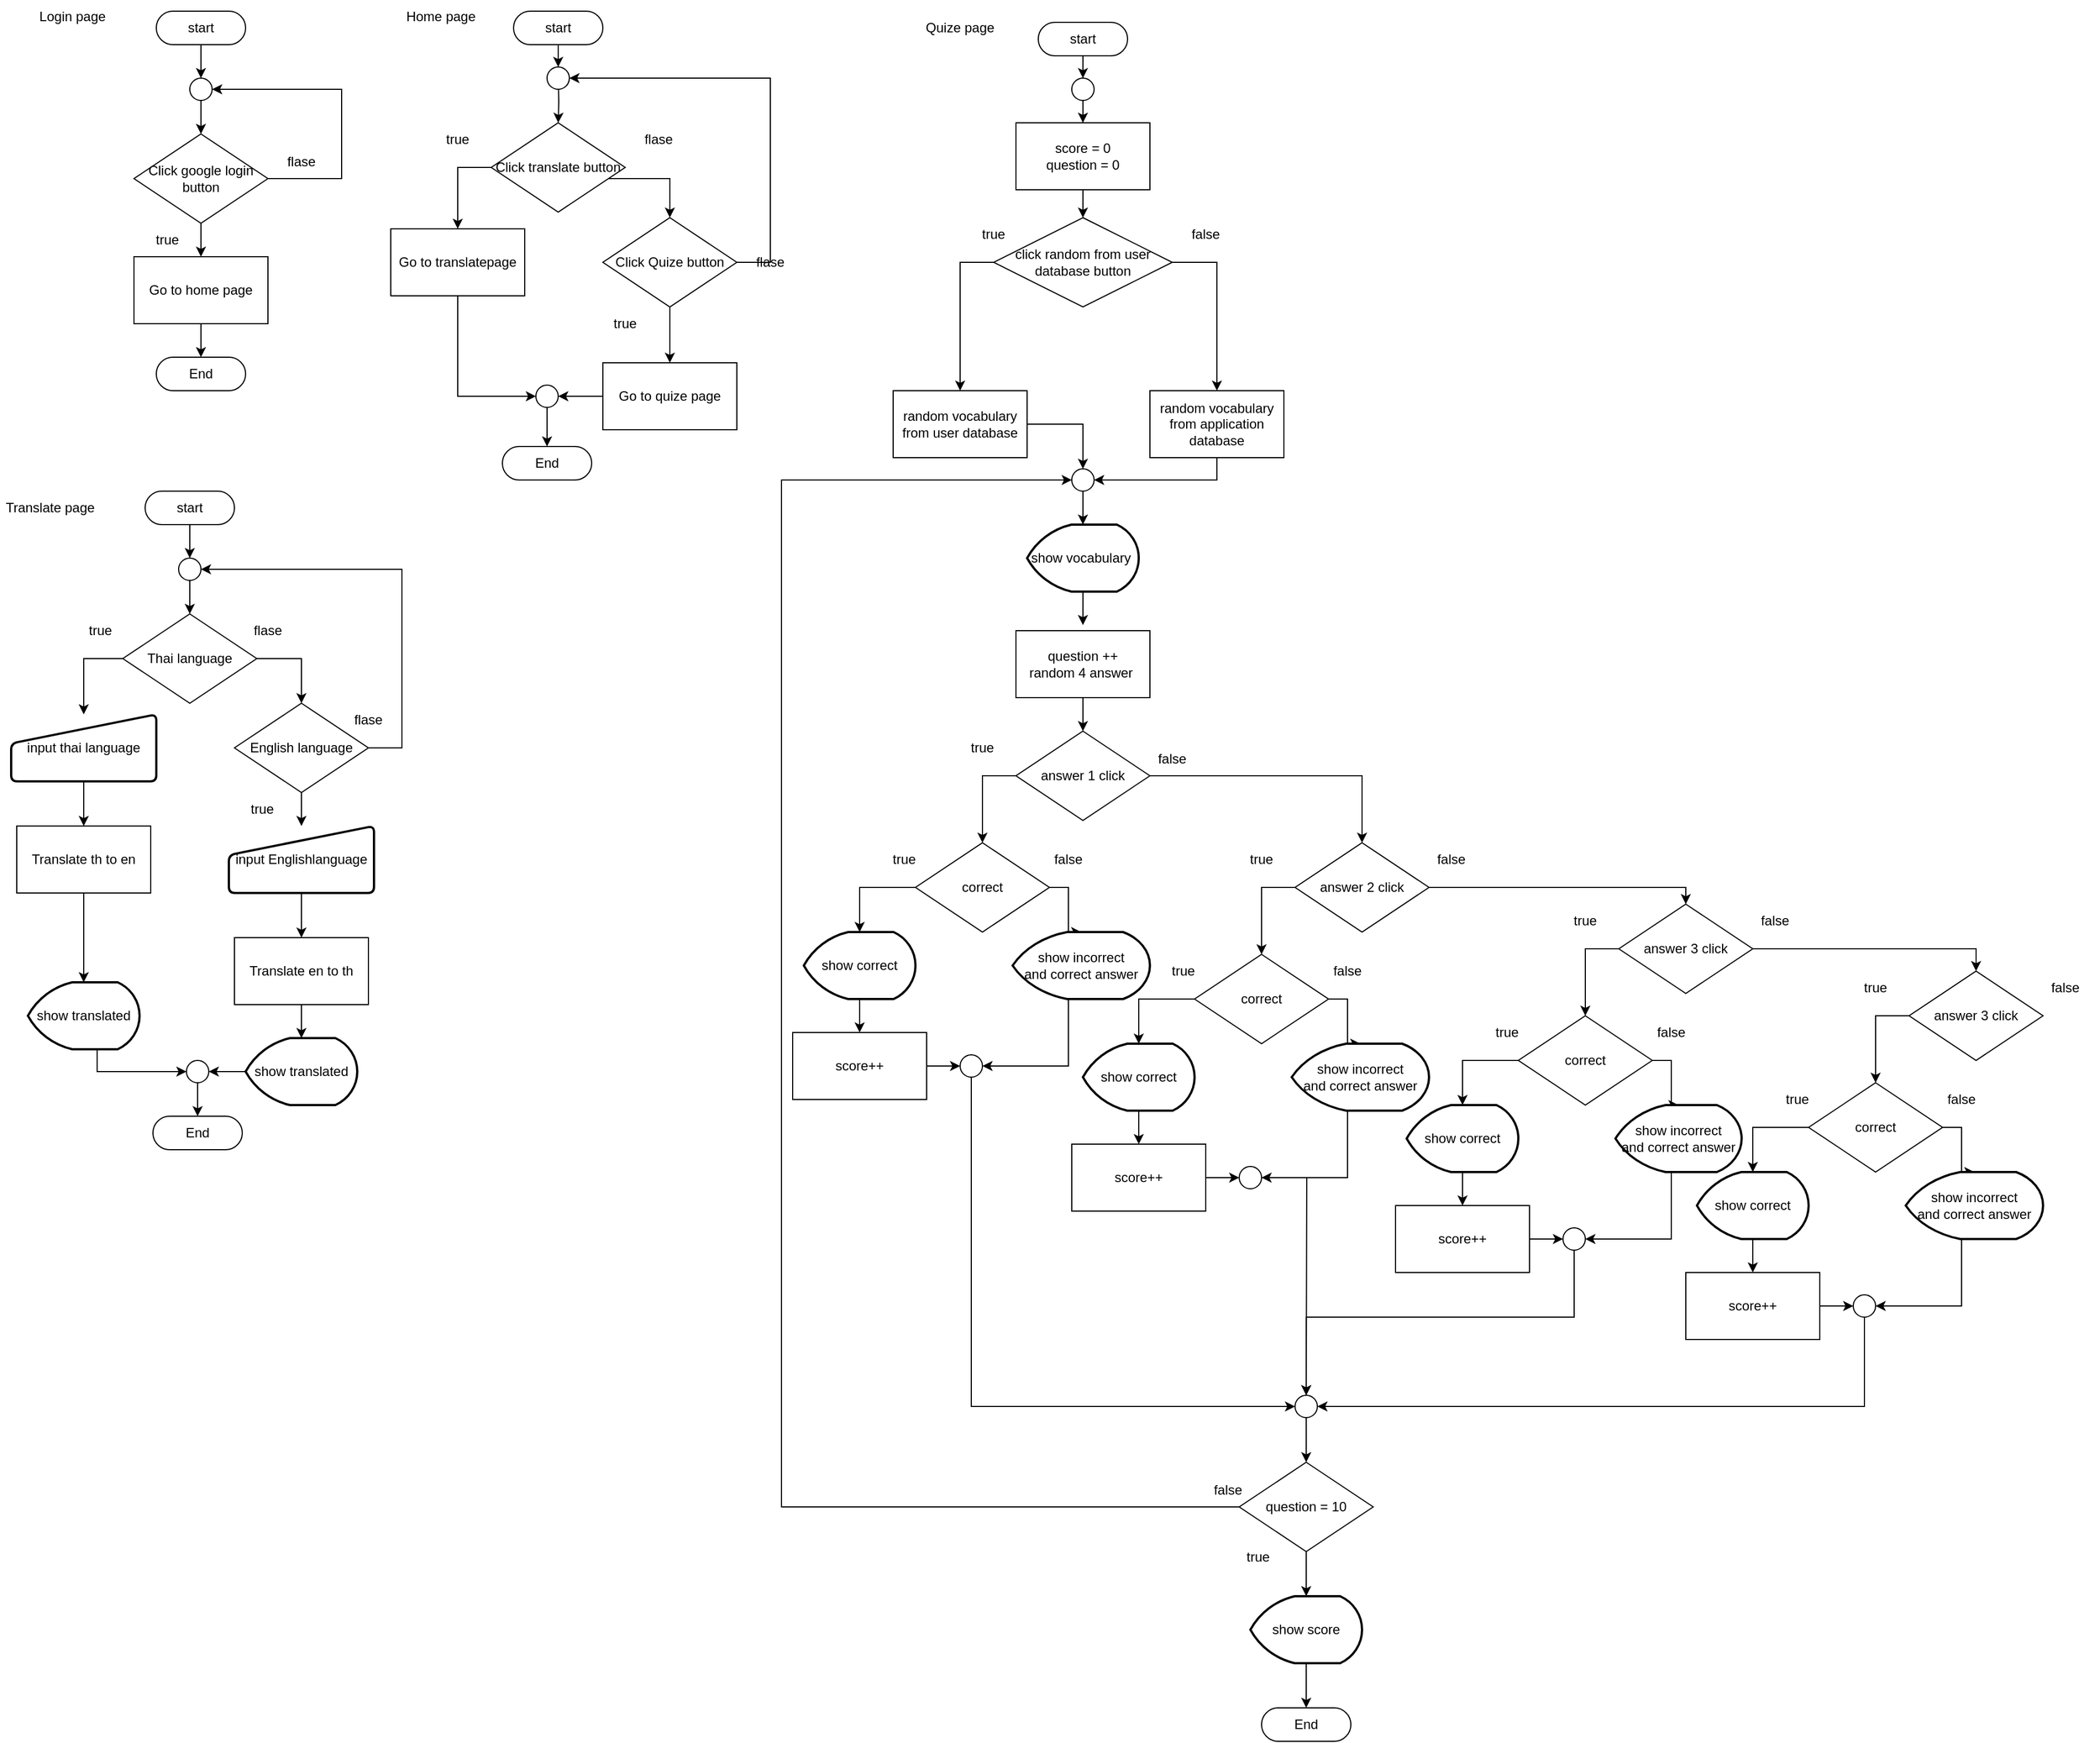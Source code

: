 <mxfile version="21.3.2" type="device">
  <diagram name="หน้า-1" id="Zn7GVR9M74QO84CQurHN">
    <mxGraphModel dx="4097" dy="2020" grid="1" gridSize="10" guides="1" tooltips="1" connect="1" arrows="1" fold="1" page="1" pageScale="1" pageWidth="827" pageHeight="1169" math="0" shadow="0">
      <root>
        <mxCell id="0" />
        <mxCell id="1" parent="0" />
        <mxCell id="eF9KntkKIndTlroD16q5-2" value="" style="edgeStyle=orthogonalEdgeStyle;rounded=0;orthogonalLoop=1;jettySize=auto;html=1;" parent="1" source="eQNiO7HrvjZBHP6kA0-c-1" target="eF9KntkKIndTlroD16q5-1" edge="1">
          <mxGeometry relative="1" as="geometry" />
        </mxCell>
        <mxCell id="eQNiO7HrvjZBHP6kA0-c-1" value="start" style="html=1;dashed=0;whiteSpace=wrap;shape=mxgraph.dfd.start" parent="1" vertex="1">
          <mxGeometry x="150" y="20" width="80" height="30" as="geometry" />
        </mxCell>
        <mxCell id="eQNiO7HrvjZBHP6kA0-c-2" value="Login page" style="text;html=1;strokeColor=none;fillColor=none;align=center;verticalAlign=middle;whiteSpace=wrap;rounded=0;" parent="1" vertex="1">
          <mxGeometry x="30" y="10" width="90" height="30" as="geometry" />
        </mxCell>
        <mxCell id="eF9KntkKIndTlroD16q5-5" value="" style="edgeStyle=orthogonalEdgeStyle;rounded=0;orthogonalLoop=1;jettySize=auto;html=1;" parent="1" source="eF9KntkKIndTlroD16q5-1" target="eF9KntkKIndTlroD16q5-4" edge="1">
          <mxGeometry relative="1" as="geometry" />
        </mxCell>
        <mxCell id="eF9KntkKIndTlroD16q5-1" value="" style="ellipse;whiteSpace=wrap;html=1;aspect=fixed;" parent="1" vertex="1">
          <mxGeometry x="180" y="80" width="20" height="20" as="geometry" />
        </mxCell>
        <mxCell id="eF9KntkKIndTlroD16q5-11" style="edgeStyle=orthogonalEdgeStyle;rounded=0;orthogonalLoop=1;jettySize=auto;html=1;entryX=1;entryY=0.5;entryDx=0;entryDy=0;" parent="1" source="eF9KntkKIndTlroD16q5-4" target="eF9KntkKIndTlroD16q5-1" edge="1">
          <mxGeometry relative="1" as="geometry">
            <Array as="points">
              <mxPoint x="316" y="170" />
              <mxPoint x="316" y="90" />
            </Array>
          </mxGeometry>
        </mxCell>
        <mxCell id="eF9KntkKIndTlroD16q5-13" value="" style="edgeStyle=orthogonalEdgeStyle;rounded=0;orthogonalLoop=1;jettySize=auto;html=1;" parent="1" source="eF9KntkKIndTlroD16q5-4" target="eF9KntkKIndTlroD16q5-12" edge="1">
          <mxGeometry relative="1" as="geometry" />
        </mxCell>
        <mxCell id="eF9KntkKIndTlroD16q5-4" value="Click google login button" style="rhombus;whiteSpace=wrap;html=1;" parent="1" vertex="1">
          <mxGeometry x="130" y="130" width="120" height="80" as="geometry" />
        </mxCell>
        <mxCell id="eF9KntkKIndTlroD16q5-9" value="true" style="text;html=1;strokeColor=none;fillColor=none;align=center;verticalAlign=middle;whiteSpace=wrap;rounded=0;" parent="1" vertex="1">
          <mxGeometry x="130" y="210" width="60" height="30" as="geometry" />
        </mxCell>
        <mxCell id="eF9KntkKIndTlroD16q5-10" value="flase" style="text;html=1;strokeColor=none;fillColor=none;align=center;verticalAlign=middle;whiteSpace=wrap;rounded=0;" parent="1" vertex="1">
          <mxGeometry x="250" y="140" width="60" height="30" as="geometry" />
        </mxCell>
        <mxCell id="eF9KntkKIndTlroD16q5-15" value="" style="edgeStyle=orthogonalEdgeStyle;rounded=0;orthogonalLoop=1;jettySize=auto;html=1;" parent="1" source="eF9KntkKIndTlroD16q5-12" target="eF9KntkKIndTlroD16q5-14" edge="1">
          <mxGeometry relative="1" as="geometry" />
        </mxCell>
        <mxCell id="eF9KntkKIndTlroD16q5-12" value="Go to home page" style="rounded=0;whiteSpace=wrap;html=1;" parent="1" vertex="1">
          <mxGeometry x="130" y="240" width="120" height="60" as="geometry" />
        </mxCell>
        <mxCell id="eF9KntkKIndTlroD16q5-14" value="End" style="html=1;dashed=0;whiteSpace=wrap;shape=mxgraph.dfd.start" parent="1" vertex="1">
          <mxGeometry x="150" y="330" width="80" height="30" as="geometry" />
        </mxCell>
        <mxCell id="eF9KntkKIndTlroD16q5-16" value="Home page" style="text;html=1;strokeColor=none;fillColor=none;align=center;verticalAlign=middle;whiteSpace=wrap;rounded=0;" parent="1" vertex="1">
          <mxGeometry x="360" y="10" width="90" height="30" as="geometry" />
        </mxCell>
        <mxCell id="3VS8iggHQzsYhF_Mb6U9-29" value="" style="edgeStyle=orthogonalEdgeStyle;rounded=0;orthogonalLoop=1;jettySize=auto;html=1;" edge="1" parent="1" source="3VS8iggHQzsYhF_Mb6U9-2" target="3VS8iggHQzsYhF_Mb6U9-24">
          <mxGeometry relative="1" as="geometry" />
        </mxCell>
        <mxCell id="3VS8iggHQzsYhF_Mb6U9-2" value="start" style="html=1;dashed=0;whiteSpace=wrap;shape=mxgraph.dfd.start" vertex="1" parent="1">
          <mxGeometry x="470" y="20" width="80" height="30" as="geometry" />
        </mxCell>
        <mxCell id="3VS8iggHQzsYhF_Mb6U9-17" style="edgeStyle=orthogonalEdgeStyle;rounded=0;orthogonalLoop=1;jettySize=auto;html=1;entryX=0.5;entryY=0;entryDx=0;entryDy=0;" edge="1" parent="1" source="3VS8iggHQzsYhF_Mb6U9-13" target="3VS8iggHQzsYhF_Mb6U9-16">
          <mxGeometry relative="1" as="geometry">
            <Array as="points">
              <mxPoint x="420" y="160" />
            </Array>
          </mxGeometry>
        </mxCell>
        <mxCell id="3VS8iggHQzsYhF_Mb6U9-22" style="edgeStyle=orthogonalEdgeStyle;rounded=0;orthogonalLoop=1;jettySize=auto;html=1;entryX=0.5;entryY=0;entryDx=0;entryDy=0;" edge="1" parent="1" source="3VS8iggHQzsYhF_Mb6U9-13" target="3VS8iggHQzsYhF_Mb6U9-21">
          <mxGeometry relative="1" as="geometry">
            <Array as="points">
              <mxPoint x="610" y="170" />
            </Array>
          </mxGeometry>
        </mxCell>
        <mxCell id="3VS8iggHQzsYhF_Mb6U9-13" value="Click translate button" style="rhombus;whiteSpace=wrap;html=1;" vertex="1" parent="1">
          <mxGeometry x="450" y="120" width="120" height="80" as="geometry" />
        </mxCell>
        <mxCell id="3VS8iggHQzsYhF_Mb6U9-15" value="true" style="text;html=1;strokeColor=none;fillColor=none;align=center;verticalAlign=middle;whiteSpace=wrap;rounded=0;" vertex="1" parent="1">
          <mxGeometry x="390" y="120" width="60" height="30" as="geometry" />
        </mxCell>
        <mxCell id="3VS8iggHQzsYhF_Mb6U9-35" style="edgeStyle=orthogonalEdgeStyle;rounded=0;orthogonalLoop=1;jettySize=auto;html=1;entryX=0;entryY=0.5;entryDx=0;entryDy=0;" edge="1" parent="1" source="3VS8iggHQzsYhF_Mb6U9-16" target="3VS8iggHQzsYhF_Mb6U9-32">
          <mxGeometry relative="1" as="geometry">
            <Array as="points">
              <mxPoint x="420" y="365" />
            </Array>
          </mxGeometry>
        </mxCell>
        <mxCell id="3VS8iggHQzsYhF_Mb6U9-16" value="Go to translatepage" style="rounded=0;whiteSpace=wrap;html=1;" vertex="1" parent="1">
          <mxGeometry x="360" y="215" width="120" height="60" as="geometry" />
        </mxCell>
        <mxCell id="3VS8iggHQzsYhF_Mb6U9-18" value="flase" style="text;html=1;strokeColor=none;fillColor=none;align=center;verticalAlign=middle;whiteSpace=wrap;rounded=0;" vertex="1" parent="1">
          <mxGeometry x="570" y="120" width="60" height="30" as="geometry" />
        </mxCell>
        <mxCell id="3VS8iggHQzsYhF_Mb6U9-34" value="" style="edgeStyle=orthogonalEdgeStyle;rounded=0;orthogonalLoop=1;jettySize=auto;html=1;" edge="1" parent="1" source="3VS8iggHQzsYhF_Mb6U9-19" target="3VS8iggHQzsYhF_Mb6U9-32">
          <mxGeometry relative="1" as="geometry" />
        </mxCell>
        <mxCell id="3VS8iggHQzsYhF_Mb6U9-19" value="Go to quize page" style="rounded=0;whiteSpace=wrap;html=1;" vertex="1" parent="1">
          <mxGeometry x="550" y="335" width="120" height="60" as="geometry" />
        </mxCell>
        <mxCell id="3VS8iggHQzsYhF_Mb6U9-30" value="" style="edgeStyle=orthogonalEdgeStyle;rounded=0;orthogonalLoop=1;jettySize=auto;html=1;" edge="1" parent="1" source="3VS8iggHQzsYhF_Mb6U9-21" target="3VS8iggHQzsYhF_Mb6U9-19">
          <mxGeometry relative="1" as="geometry" />
        </mxCell>
        <mxCell id="3VS8iggHQzsYhF_Mb6U9-31" style="edgeStyle=orthogonalEdgeStyle;rounded=0;orthogonalLoop=1;jettySize=auto;html=1;entryX=1;entryY=0.5;entryDx=0;entryDy=0;" edge="1" parent="1" source="3VS8iggHQzsYhF_Mb6U9-21" target="3VS8iggHQzsYhF_Mb6U9-24">
          <mxGeometry relative="1" as="geometry">
            <Array as="points">
              <mxPoint x="700" y="245" />
              <mxPoint x="700" y="80" />
            </Array>
          </mxGeometry>
        </mxCell>
        <mxCell id="3VS8iggHQzsYhF_Mb6U9-21" value="Click Quize button" style="rhombus;whiteSpace=wrap;html=1;" vertex="1" parent="1">
          <mxGeometry x="550" y="205" width="120" height="80" as="geometry" />
        </mxCell>
        <mxCell id="3VS8iggHQzsYhF_Mb6U9-23" value="true" style="text;html=1;strokeColor=none;fillColor=none;align=center;verticalAlign=middle;whiteSpace=wrap;rounded=0;" vertex="1" parent="1">
          <mxGeometry x="540" y="285" width="60" height="30" as="geometry" />
        </mxCell>
        <mxCell id="3VS8iggHQzsYhF_Mb6U9-27" style="edgeStyle=orthogonalEdgeStyle;rounded=0;orthogonalLoop=1;jettySize=auto;html=1;exitX=0.5;exitY=1;exitDx=0;exitDy=0;entryX=0.5;entryY=0;entryDx=0;entryDy=0;" edge="1" parent="1" target="3VS8iggHQzsYhF_Mb6U9-13">
          <mxGeometry relative="1" as="geometry">
            <mxPoint x="510" y="80" as="sourcePoint" />
          </mxGeometry>
        </mxCell>
        <mxCell id="3VS8iggHQzsYhF_Mb6U9-24" value="" style="ellipse;whiteSpace=wrap;html=1;aspect=fixed;" vertex="1" parent="1">
          <mxGeometry x="500" y="70" width="20" height="20" as="geometry" />
        </mxCell>
        <mxCell id="3VS8iggHQzsYhF_Mb6U9-38" value="" style="edgeStyle=orthogonalEdgeStyle;rounded=0;orthogonalLoop=1;jettySize=auto;html=1;" edge="1" parent="1" source="3VS8iggHQzsYhF_Mb6U9-32" target="3VS8iggHQzsYhF_Mb6U9-36">
          <mxGeometry relative="1" as="geometry" />
        </mxCell>
        <mxCell id="3VS8iggHQzsYhF_Mb6U9-32" value="" style="ellipse;whiteSpace=wrap;html=1;aspect=fixed;" vertex="1" parent="1">
          <mxGeometry x="490" y="355" width="20" height="20" as="geometry" />
        </mxCell>
        <mxCell id="3VS8iggHQzsYhF_Mb6U9-33" value="flase" style="text;html=1;strokeColor=none;fillColor=none;align=center;verticalAlign=middle;whiteSpace=wrap;rounded=0;" vertex="1" parent="1">
          <mxGeometry x="310" y="640" width="60" height="30" as="geometry" />
        </mxCell>
        <mxCell id="3VS8iggHQzsYhF_Mb6U9-36" value="End" style="html=1;dashed=0;whiteSpace=wrap;shape=mxgraph.dfd.start" vertex="1" parent="1">
          <mxGeometry x="460" y="410" width="80" height="30" as="geometry" />
        </mxCell>
        <mxCell id="3VS8iggHQzsYhF_Mb6U9-39" value="Translate page" style="text;html=1;strokeColor=none;fillColor=none;align=center;verticalAlign=middle;whiteSpace=wrap;rounded=0;" vertex="1" parent="1">
          <mxGeometry x="10" y="450" width="90" height="30" as="geometry" />
        </mxCell>
        <mxCell id="3VS8iggHQzsYhF_Mb6U9-42" value="" style="edgeStyle=orthogonalEdgeStyle;rounded=0;orthogonalLoop=1;jettySize=auto;html=1;" edge="1" parent="1" source="3VS8iggHQzsYhF_Mb6U9-43" target="3VS8iggHQzsYhF_Mb6U9-44">
          <mxGeometry relative="1" as="geometry" />
        </mxCell>
        <mxCell id="3VS8iggHQzsYhF_Mb6U9-43" value="start" style="html=1;dashed=0;whiteSpace=wrap;shape=mxgraph.dfd.start" vertex="1" parent="1">
          <mxGeometry x="140" y="450" width="80" height="30" as="geometry" />
        </mxCell>
        <mxCell id="3VS8iggHQzsYhF_Mb6U9-47" value="" style="edgeStyle=orthogonalEdgeStyle;rounded=0;orthogonalLoop=1;jettySize=auto;html=1;" edge="1" parent="1" source="3VS8iggHQzsYhF_Mb6U9-44" target="3VS8iggHQzsYhF_Mb6U9-46">
          <mxGeometry relative="1" as="geometry" />
        </mxCell>
        <mxCell id="3VS8iggHQzsYhF_Mb6U9-44" value="" style="ellipse;whiteSpace=wrap;html=1;aspect=fixed;" vertex="1" parent="1">
          <mxGeometry x="170" y="510" width="20" height="20" as="geometry" />
        </mxCell>
        <mxCell id="3VS8iggHQzsYhF_Mb6U9-51" style="edgeStyle=orthogonalEdgeStyle;rounded=0;orthogonalLoop=1;jettySize=auto;html=1;entryX=0.5;entryY=0;entryDx=0;entryDy=0;" edge="1" parent="1" source="3VS8iggHQzsYhF_Mb6U9-46" target="3VS8iggHQzsYhF_Mb6U9-49">
          <mxGeometry relative="1" as="geometry">
            <Array as="points">
              <mxPoint x="85" y="600" />
            </Array>
          </mxGeometry>
        </mxCell>
        <mxCell id="3VS8iggHQzsYhF_Mb6U9-59" style="edgeStyle=orthogonalEdgeStyle;rounded=0;orthogonalLoop=1;jettySize=auto;html=1;entryX=0.5;entryY=0;entryDx=0;entryDy=0;" edge="1" parent="1" source="3VS8iggHQzsYhF_Mb6U9-46" target="3VS8iggHQzsYhF_Mb6U9-54">
          <mxGeometry relative="1" as="geometry">
            <Array as="points">
              <mxPoint x="280" y="600" />
            </Array>
          </mxGeometry>
        </mxCell>
        <mxCell id="3VS8iggHQzsYhF_Mb6U9-46" value="Thai language" style="rhombus;whiteSpace=wrap;html=1;" vertex="1" parent="1">
          <mxGeometry x="120" y="560" width="120" height="80" as="geometry" />
        </mxCell>
        <mxCell id="3VS8iggHQzsYhF_Mb6U9-48" value="true" style="text;html=1;strokeColor=none;fillColor=none;align=center;verticalAlign=middle;whiteSpace=wrap;rounded=0;" vertex="1" parent="1">
          <mxGeometry x="70" y="560" width="60" height="30" as="geometry" />
        </mxCell>
        <mxCell id="3VS8iggHQzsYhF_Mb6U9-80" value="" style="edgeStyle=orthogonalEdgeStyle;rounded=0;orthogonalLoop=1;jettySize=auto;html=1;" edge="1" parent="1" source="3VS8iggHQzsYhF_Mb6U9-49" target="3VS8iggHQzsYhF_Mb6U9-79">
          <mxGeometry relative="1" as="geometry" />
        </mxCell>
        <mxCell id="3VS8iggHQzsYhF_Mb6U9-49" value="input thai language" style="html=1;strokeWidth=2;shape=manualInput;whiteSpace=wrap;rounded=1;size=26;arcSize=11;" vertex="1" parent="1">
          <mxGeometry x="20" y="650" width="130" height="60" as="geometry" />
        </mxCell>
        <mxCell id="3VS8iggHQzsYhF_Mb6U9-62" style="edgeStyle=orthogonalEdgeStyle;rounded=0;orthogonalLoop=1;jettySize=auto;html=1;entryX=0;entryY=0.5;entryDx=0;entryDy=0;" edge="1" parent="1" source="3VS8iggHQzsYhF_Mb6U9-52" target="3VS8iggHQzsYhF_Mb6U9-60">
          <mxGeometry relative="1" as="geometry">
            <Array as="points">
              <mxPoint x="97" y="970" />
            </Array>
          </mxGeometry>
        </mxCell>
        <mxCell id="3VS8iggHQzsYhF_Mb6U9-52" value="show translated" style="strokeWidth=2;html=1;shape=mxgraph.flowchart.display;whiteSpace=wrap;" vertex="1" parent="1">
          <mxGeometry x="35" y="890" width="100" height="60" as="geometry" />
        </mxCell>
        <mxCell id="3VS8iggHQzsYhF_Mb6U9-58" value="" style="edgeStyle=orthogonalEdgeStyle;rounded=0;orthogonalLoop=1;jettySize=auto;html=1;" edge="1" parent="1" source="3VS8iggHQzsYhF_Mb6U9-54" target="3VS8iggHQzsYhF_Mb6U9-56">
          <mxGeometry relative="1" as="geometry" />
        </mxCell>
        <mxCell id="3VS8iggHQzsYhF_Mb6U9-69" style="edgeStyle=orthogonalEdgeStyle;rounded=0;orthogonalLoop=1;jettySize=auto;html=1;entryX=1;entryY=0.5;entryDx=0;entryDy=0;" edge="1" parent="1" source="3VS8iggHQzsYhF_Mb6U9-54" target="3VS8iggHQzsYhF_Mb6U9-44">
          <mxGeometry relative="1" as="geometry">
            <Array as="points">
              <mxPoint x="370" y="680" />
              <mxPoint x="370" y="520" />
            </Array>
          </mxGeometry>
        </mxCell>
        <mxCell id="3VS8iggHQzsYhF_Mb6U9-54" value="English language" style="rhombus;whiteSpace=wrap;html=1;" vertex="1" parent="1">
          <mxGeometry x="220" y="640" width="120" height="80" as="geometry" />
        </mxCell>
        <mxCell id="3VS8iggHQzsYhF_Mb6U9-82" value="" style="edgeStyle=orthogonalEdgeStyle;rounded=0;orthogonalLoop=1;jettySize=auto;html=1;" edge="1" parent="1" source="3VS8iggHQzsYhF_Mb6U9-56" target="3VS8iggHQzsYhF_Mb6U9-81">
          <mxGeometry relative="1" as="geometry" />
        </mxCell>
        <mxCell id="3VS8iggHQzsYhF_Mb6U9-56" value="input Englishlanguage" style="html=1;strokeWidth=2;shape=manualInput;whiteSpace=wrap;rounded=1;size=26;arcSize=11;" vertex="1" parent="1">
          <mxGeometry x="215" y="750" width="130" height="60" as="geometry" />
        </mxCell>
        <mxCell id="3VS8iggHQzsYhF_Mb6U9-87" value="" style="edgeStyle=orthogonalEdgeStyle;rounded=0;orthogonalLoop=1;jettySize=auto;html=1;" edge="1" parent="1" source="3VS8iggHQzsYhF_Mb6U9-57" target="3VS8iggHQzsYhF_Mb6U9-60">
          <mxGeometry relative="1" as="geometry" />
        </mxCell>
        <mxCell id="3VS8iggHQzsYhF_Mb6U9-57" value="show translated" style="strokeWidth=2;html=1;shape=mxgraph.flowchart.display;whiteSpace=wrap;" vertex="1" parent="1">
          <mxGeometry x="230" y="940" width="100" height="60" as="geometry" />
        </mxCell>
        <mxCell id="3VS8iggHQzsYhF_Mb6U9-64" value="" style="edgeStyle=orthogonalEdgeStyle;rounded=0;orthogonalLoop=1;jettySize=auto;html=1;" edge="1" parent="1" source="3VS8iggHQzsYhF_Mb6U9-60" target="3VS8iggHQzsYhF_Mb6U9-63">
          <mxGeometry relative="1" as="geometry" />
        </mxCell>
        <mxCell id="3VS8iggHQzsYhF_Mb6U9-60" value="" style="ellipse;whiteSpace=wrap;html=1;aspect=fixed;" vertex="1" parent="1">
          <mxGeometry x="177" y="960" width="20" height="20" as="geometry" />
        </mxCell>
        <mxCell id="3VS8iggHQzsYhF_Mb6U9-63" value="End" style="html=1;dashed=0;whiteSpace=wrap;shape=mxgraph.dfd.start" vertex="1" parent="1">
          <mxGeometry x="147" y="1010" width="80" height="30" as="geometry" />
        </mxCell>
        <mxCell id="3VS8iggHQzsYhF_Mb6U9-65" value="flase" style="text;html=1;strokeColor=none;fillColor=none;align=center;verticalAlign=middle;whiteSpace=wrap;rounded=0;" vertex="1" parent="1">
          <mxGeometry x="220" y="560" width="60" height="30" as="geometry" />
        </mxCell>
        <mxCell id="3VS8iggHQzsYhF_Mb6U9-66" value="flase" style="text;html=1;strokeColor=none;fillColor=none;align=center;verticalAlign=middle;whiteSpace=wrap;rounded=0;" vertex="1" parent="1">
          <mxGeometry x="670" y="230" width="60" height="30" as="geometry" />
        </mxCell>
        <mxCell id="3VS8iggHQzsYhF_Mb6U9-68" value="true" style="text;html=1;strokeColor=none;fillColor=none;align=center;verticalAlign=middle;whiteSpace=wrap;rounded=0;" vertex="1" parent="1">
          <mxGeometry x="215" y="720" width="60" height="30" as="geometry" />
        </mxCell>
        <mxCell id="3VS8iggHQzsYhF_Mb6U9-70" value="Quize page" style="text;html=1;strokeColor=none;fillColor=none;align=center;verticalAlign=middle;whiteSpace=wrap;rounded=0;" vertex="1" parent="1">
          <mxGeometry x="825" y="20" width="90" height="30" as="geometry" />
        </mxCell>
        <mxCell id="3VS8iggHQzsYhF_Mb6U9-75" value="" style="edgeStyle=orthogonalEdgeStyle;rounded=0;orthogonalLoop=1;jettySize=auto;html=1;" edge="1" parent="1" source="3VS8iggHQzsYhF_Mb6U9-71" target="3VS8iggHQzsYhF_Mb6U9-72">
          <mxGeometry relative="1" as="geometry" />
        </mxCell>
        <mxCell id="3VS8iggHQzsYhF_Mb6U9-71" value="start" style="html=1;dashed=0;whiteSpace=wrap;shape=mxgraph.dfd.start" vertex="1" parent="1">
          <mxGeometry x="940" y="30" width="80" height="30" as="geometry" />
        </mxCell>
        <mxCell id="3VS8iggHQzsYhF_Mb6U9-115" value="" style="edgeStyle=orthogonalEdgeStyle;rounded=0;orthogonalLoop=1;jettySize=auto;html=1;" edge="1" parent="1" source="3VS8iggHQzsYhF_Mb6U9-72" target="3VS8iggHQzsYhF_Mb6U9-114">
          <mxGeometry relative="1" as="geometry" />
        </mxCell>
        <mxCell id="3VS8iggHQzsYhF_Mb6U9-72" value="" style="ellipse;whiteSpace=wrap;html=1;aspect=fixed;fontStyle=1" vertex="1" parent="1">
          <mxGeometry x="970" y="80" width="20" height="20" as="geometry" />
        </mxCell>
        <mxCell id="3VS8iggHQzsYhF_Mb6U9-83" value="" style="edgeStyle=orthogonalEdgeStyle;rounded=0;orthogonalLoop=1;jettySize=auto;html=1;" edge="1" parent="1" source="3VS8iggHQzsYhF_Mb6U9-79" target="3VS8iggHQzsYhF_Mb6U9-52">
          <mxGeometry relative="1" as="geometry" />
        </mxCell>
        <mxCell id="3VS8iggHQzsYhF_Mb6U9-79" value="Translate th to en" style="rounded=0;whiteSpace=wrap;html=1;" vertex="1" parent="1">
          <mxGeometry x="25" y="750" width="120" height="60" as="geometry" />
        </mxCell>
        <mxCell id="3VS8iggHQzsYhF_Mb6U9-86" value="" style="edgeStyle=orthogonalEdgeStyle;rounded=0;orthogonalLoop=1;jettySize=auto;html=1;" edge="1" parent="1" source="3VS8iggHQzsYhF_Mb6U9-81" target="3VS8iggHQzsYhF_Mb6U9-57">
          <mxGeometry relative="1" as="geometry" />
        </mxCell>
        <mxCell id="3VS8iggHQzsYhF_Mb6U9-81" value="Translate en to th" style="rounded=0;whiteSpace=wrap;html=1;" vertex="1" parent="1">
          <mxGeometry x="220" y="850" width="120" height="60" as="geometry" />
        </mxCell>
        <mxCell id="3VS8iggHQzsYhF_Mb6U9-333" style="edgeStyle=orthogonalEdgeStyle;rounded=0;orthogonalLoop=1;jettySize=auto;html=1;" edge="1" parent="1" source="3VS8iggHQzsYhF_Mb6U9-102" target="3VS8iggHQzsYhF_Mb6U9-153">
          <mxGeometry relative="1" as="geometry">
            <Array as="points">
              <mxPoint x="870" y="245" />
            </Array>
          </mxGeometry>
        </mxCell>
        <mxCell id="3VS8iggHQzsYhF_Mb6U9-336" style="edgeStyle=orthogonalEdgeStyle;rounded=0;orthogonalLoop=1;jettySize=auto;html=1;entryX=0.5;entryY=0;entryDx=0;entryDy=0;" edge="1" parent="1" source="3VS8iggHQzsYhF_Mb6U9-102" target="3VS8iggHQzsYhF_Mb6U9-335">
          <mxGeometry relative="1" as="geometry">
            <Array as="points">
              <mxPoint x="1100" y="245" />
            </Array>
          </mxGeometry>
        </mxCell>
        <mxCell id="3VS8iggHQzsYhF_Mb6U9-102" value="click random from user database button" style="rhombus;whiteSpace=wrap;html=1;" vertex="1" parent="1">
          <mxGeometry x="900" y="205" width="160" height="80" as="geometry" />
        </mxCell>
        <mxCell id="3VS8iggHQzsYhF_Mb6U9-103" value="true" style="text;html=1;strokeColor=none;fillColor=none;align=center;verticalAlign=middle;whiteSpace=wrap;rounded=0;" vertex="1" parent="1">
          <mxGeometry x="870" y="205" width="60" height="30" as="geometry" />
        </mxCell>
        <mxCell id="3VS8iggHQzsYhF_Mb6U9-116" value="" style="edgeStyle=orthogonalEdgeStyle;rounded=0;orthogonalLoop=1;jettySize=auto;html=1;" edge="1" parent="1" source="3VS8iggHQzsYhF_Mb6U9-114" target="3VS8iggHQzsYhF_Mb6U9-102">
          <mxGeometry relative="1" as="geometry" />
        </mxCell>
        <mxCell id="3VS8iggHQzsYhF_Mb6U9-114" value="score = 0&lt;br&gt;question = 0" style="rounded=0;whiteSpace=wrap;html=1;" vertex="1" parent="1">
          <mxGeometry x="920" y="120" width="120" height="60" as="geometry" />
        </mxCell>
        <mxCell id="3VS8iggHQzsYhF_Mb6U9-343" style="edgeStyle=orthogonalEdgeStyle;rounded=0;orthogonalLoop=1;jettySize=auto;html=1;entryX=0.5;entryY=0;entryDx=0;entryDy=0;" edge="1" parent="1" source="3VS8iggHQzsYhF_Mb6U9-153" target="3VS8iggHQzsYhF_Mb6U9-337">
          <mxGeometry relative="1" as="geometry" />
        </mxCell>
        <mxCell id="3VS8iggHQzsYhF_Mb6U9-153" value="random&amp;nbsp;vocabulary from user database" style="rounded=0;whiteSpace=wrap;html=1;" vertex="1" parent="1">
          <mxGeometry x="810" y="360" width="120" height="60" as="geometry" />
        </mxCell>
        <mxCell id="3VS8iggHQzsYhF_Mb6U9-154" value="" style="edgeStyle=orthogonalEdgeStyle;rounded=0;orthogonalLoop=1;jettySize=auto;html=1;" edge="1" parent="1" source="3VS8iggHQzsYhF_Mb6U9-155">
          <mxGeometry relative="1" as="geometry">
            <mxPoint x="980" y="570" as="targetPoint" />
          </mxGeometry>
        </mxCell>
        <mxCell id="3VS8iggHQzsYhF_Mb6U9-155" value="show vocabulary&amp;nbsp;" style="strokeWidth=2;html=1;shape=mxgraph.flowchart.display;whiteSpace=wrap;" vertex="1" parent="1">
          <mxGeometry x="930" y="480" width="100" height="60" as="geometry" />
        </mxCell>
        <mxCell id="3VS8iggHQzsYhF_Mb6U9-156" style="edgeStyle=orthogonalEdgeStyle;rounded=0;orthogonalLoop=1;jettySize=auto;html=1;entryX=0.5;entryY=0;entryDx=0;entryDy=0;entryPerimeter=0;" edge="1" parent="1" source="3VS8iggHQzsYhF_Mb6U9-157">
          <mxGeometry relative="1" as="geometry">
            <Array as="points">
              <mxPoint x="890" y="705" />
            </Array>
            <mxPoint x="890" y="765" as="targetPoint" />
          </mxGeometry>
        </mxCell>
        <mxCell id="3VS8iggHQzsYhF_Mb6U9-195" style="edgeStyle=orthogonalEdgeStyle;rounded=0;orthogonalLoop=1;jettySize=auto;html=1;entryX=0.5;entryY=0;entryDx=0;entryDy=0;" edge="1" parent="1" source="3VS8iggHQzsYhF_Mb6U9-157" target="3VS8iggHQzsYhF_Mb6U9-181">
          <mxGeometry relative="1" as="geometry" />
        </mxCell>
        <mxCell id="3VS8iggHQzsYhF_Mb6U9-157" value="answer 1 click" style="rhombus;whiteSpace=wrap;html=1;" vertex="1" parent="1">
          <mxGeometry x="920" y="665" width="120" height="80" as="geometry" />
        </mxCell>
        <mxCell id="3VS8iggHQzsYhF_Mb6U9-158" value="true" style="text;html=1;strokeColor=none;fillColor=none;align=center;verticalAlign=middle;whiteSpace=wrap;rounded=0;" vertex="1" parent="1">
          <mxGeometry x="860" y="665" width="60" height="30" as="geometry" />
        </mxCell>
        <mxCell id="3VS8iggHQzsYhF_Mb6U9-159" value="false" style="text;html=1;strokeColor=none;fillColor=none;align=center;verticalAlign=middle;whiteSpace=wrap;rounded=0;" vertex="1" parent="1">
          <mxGeometry x="937" y="765" width="60" height="30" as="geometry" />
        </mxCell>
        <mxCell id="3VS8iggHQzsYhF_Mb6U9-160" value="" style="edgeStyle=orthogonalEdgeStyle;rounded=0;orthogonalLoop=1;jettySize=auto;html=1;" edge="1" parent="1" source="3VS8iggHQzsYhF_Mb6U9-161" target="3VS8iggHQzsYhF_Mb6U9-157">
          <mxGeometry relative="1" as="geometry" />
        </mxCell>
        <mxCell id="3VS8iggHQzsYhF_Mb6U9-161" value="question&amp;nbsp;++&lt;br&gt;random 4 answer&amp;nbsp;" style="rounded=0;whiteSpace=wrap;html=1;" vertex="1" parent="1">
          <mxGeometry x="920" y="575" width="120" height="60" as="geometry" />
        </mxCell>
        <mxCell id="3VS8iggHQzsYhF_Mb6U9-162" value="" style="edgeStyle=orthogonalEdgeStyle;rounded=0;orthogonalLoop=1;jettySize=auto;html=1;" edge="1" parent="1" source="3VS8iggHQzsYhF_Mb6U9-163" target="3VS8iggHQzsYhF_Mb6U9-165">
          <mxGeometry relative="1" as="geometry" />
        </mxCell>
        <mxCell id="3VS8iggHQzsYhF_Mb6U9-163" value="show correct" style="strokeWidth=2;html=1;shape=mxgraph.flowchart.display;whiteSpace=wrap;" vertex="1" parent="1">
          <mxGeometry x="730" y="845" width="100" height="60" as="geometry" />
        </mxCell>
        <mxCell id="3VS8iggHQzsYhF_Mb6U9-164" value="" style="edgeStyle=orthogonalEdgeStyle;rounded=0;orthogonalLoop=1;jettySize=auto;html=1;" edge="1" parent="1" source="3VS8iggHQzsYhF_Mb6U9-165" target="3VS8iggHQzsYhF_Mb6U9-172">
          <mxGeometry relative="1" as="geometry" />
        </mxCell>
        <mxCell id="3VS8iggHQzsYhF_Mb6U9-165" value="score++" style="rounded=0;whiteSpace=wrap;html=1;" vertex="1" parent="1">
          <mxGeometry x="720" y="935" width="120" height="60" as="geometry" />
        </mxCell>
        <mxCell id="3VS8iggHQzsYhF_Mb6U9-166" style="edgeStyle=orthogonalEdgeStyle;rounded=0;orthogonalLoop=1;jettySize=auto;html=1;entryX=0.5;entryY=0;entryDx=0;entryDy=0;entryPerimeter=0;" edge="1" parent="1" source="3VS8iggHQzsYhF_Mb6U9-168" target="3VS8iggHQzsYhF_Mb6U9-163">
          <mxGeometry relative="1" as="geometry">
            <Array as="points">
              <mxPoint x="780" y="805" />
            </Array>
          </mxGeometry>
        </mxCell>
        <mxCell id="3VS8iggHQzsYhF_Mb6U9-167" style="edgeStyle=orthogonalEdgeStyle;rounded=0;orthogonalLoop=1;jettySize=auto;html=1;entryX=0.5;entryY=0;entryDx=0;entryDy=0;entryPerimeter=0;" edge="1" parent="1" source="3VS8iggHQzsYhF_Mb6U9-168" target="3VS8iggHQzsYhF_Mb6U9-171">
          <mxGeometry relative="1" as="geometry">
            <Array as="points">
              <mxPoint x="967" y="805" />
            </Array>
          </mxGeometry>
        </mxCell>
        <mxCell id="3VS8iggHQzsYhF_Mb6U9-168" value="correct" style="rhombus;whiteSpace=wrap;html=1;" vertex="1" parent="1">
          <mxGeometry x="830" y="765" width="120" height="80" as="geometry" />
        </mxCell>
        <mxCell id="3VS8iggHQzsYhF_Mb6U9-169" value="true" style="text;html=1;strokeColor=none;fillColor=none;align=center;verticalAlign=middle;whiteSpace=wrap;rounded=0;" vertex="1" parent="1">
          <mxGeometry x="790" y="765" width="60" height="30" as="geometry" />
        </mxCell>
        <mxCell id="3VS8iggHQzsYhF_Mb6U9-170" style="edgeStyle=orthogonalEdgeStyle;rounded=0;orthogonalLoop=1;jettySize=auto;html=1;entryX=1;entryY=0.5;entryDx=0;entryDy=0;" edge="1" parent="1" source="3VS8iggHQzsYhF_Mb6U9-171" target="3VS8iggHQzsYhF_Mb6U9-172">
          <mxGeometry relative="1" as="geometry">
            <Array as="points">
              <mxPoint x="967" y="965" />
            </Array>
          </mxGeometry>
        </mxCell>
        <mxCell id="3VS8iggHQzsYhF_Mb6U9-171" value="show incorrect&lt;br&gt;and correct answer" style="strokeWidth=2;html=1;shape=mxgraph.flowchart.display;whiteSpace=wrap;" vertex="1" parent="1">
          <mxGeometry x="917" y="845" width="123" height="60" as="geometry" />
        </mxCell>
        <mxCell id="3VS8iggHQzsYhF_Mb6U9-238" style="edgeStyle=orthogonalEdgeStyle;rounded=0;orthogonalLoop=1;jettySize=auto;html=1;entryX=0;entryY=0.5;entryDx=0;entryDy=0;" edge="1" parent="1" source="3VS8iggHQzsYhF_Mb6U9-172" target="3VS8iggHQzsYhF_Mb6U9-234">
          <mxGeometry relative="1" as="geometry">
            <Array as="points">
              <mxPoint x="880" y="1270" />
            </Array>
          </mxGeometry>
        </mxCell>
        <mxCell id="3VS8iggHQzsYhF_Mb6U9-172" value="" style="ellipse;whiteSpace=wrap;html=1;aspect=fixed;" vertex="1" parent="1">
          <mxGeometry x="870" y="955" width="20" height="20" as="geometry" />
        </mxCell>
        <mxCell id="3VS8iggHQzsYhF_Mb6U9-180" style="edgeStyle=orthogonalEdgeStyle;rounded=0;orthogonalLoop=1;jettySize=auto;html=1;entryX=0.5;entryY=0;entryDx=0;entryDy=0;entryPerimeter=0;" edge="1" parent="1" source="3VS8iggHQzsYhF_Mb6U9-181">
          <mxGeometry relative="1" as="geometry">
            <Array as="points">
              <mxPoint x="1140" y="805" />
            </Array>
            <mxPoint x="1140" y="865" as="targetPoint" />
          </mxGeometry>
        </mxCell>
        <mxCell id="3VS8iggHQzsYhF_Mb6U9-213" style="edgeStyle=orthogonalEdgeStyle;rounded=0;orthogonalLoop=1;jettySize=auto;html=1;entryX=0.5;entryY=0;entryDx=0;entryDy=0;" edge="1" parent="1" source="3VS8iggHQzsYhF_Mb6U9-181" target="3VS8iggHQzsYhF_Mb6U9-197">
          <mxGeometry relative="1" as="geometry">
            <Array as="points">
              <mxPoint x="1520" y="805" />
            </Array>
          </mxGeometry>
        </mxCell>
        <mxCell id="3VS8iggHQzsYhF_Mb6U9-181" value="answer 2 click" style="rhombus;whiteSpace=wrap;html=1;" vertex="1" parent="1">
          <mxGeometry x="1170" y="765" width="120" height="80" as="geometry" />
        </mxCell>
        <mxCell id="3VS8iggHQzsYhF_Mb6U9-182" value="true" style="text;html=1;strokeColor=none;fillColor=none;align=center;verticalAlign=middle;whiteSpace=wrap;rounded=0;" vertex="1" parent="1">
          <mxGeometry x="1110" y="765" width="60" height="30" as="geometry" />
        </mxCell>
        <mxCell id="3VS8iggHQzsYhF_Mb6U9-183" value="false" style="text;html=1;strokeColor=none;fillColor=none;align=center;verticalAlign=middle;whiteSpace=wrap;rounded=0;" vertex="1" parent="1">
          <mxGeometry x="1187" y="865" width="60" height="30" as="geometry" />
        </mxCell>
        <mxCell id="3VS8iggHQzsYhF_Mb6U9-184" value="" style="edgeStyle=orthogonalEdgeStyle;rounded=0;orthogonalLoop=1;jettySize=auto;html=1;" edge="1" parent="1" source="3VS8iggHQzsYhF_Mb6U9-185" target="3VS8iggHQzsYhF_Mb6U9-187">
          <mxGeometry relative="1" as="geometry" />
        </mxCell>
        <mxCell id="3VS8iggHQzsYhF_Mb6U9-185" value="show correct" style="strokeWidth=2;html=1;shape=mxgraph.flowchart.display;whiteSpace=wrap;" vertex="1" parent="1">
          <mxGeometry x="980" y="945" width="100" height="60" as="geometry" />
        </mxCell>
        <mxCell id="3VS8iggHQzsYhF_Mb6U9-186" value="" style="edgeStyle=orthogonalEdgeStyle;rounded=0;orthogonalLoop=1;jettySize=auto;html=1;" edge="1" parent="1" source="3VS8iggHQzsYhF_Mb6U9-187" target="3VS8iggHQzsYhF_Mb6U9-194">
          <mxGeometry relative="1" as="geometry" />
        </mxCell>
        <mxCell id="3VS8iggHQzsYhF_Mb6U9-187" value="score++" style="rounded=0;whiteSpace=wrap;html=1;" vertex="1" parent="1">
          <mxGeometry x="970" y="1035" width="120" height="60" as="geometry" />
        </mxCell>
        <mxCell id="3VS8iggHQzsYhF_Mb6U9-188" style="edgeStyle=orthogonalEdgeStyle;rounded=0;orthogonalLoop=1;jettySize=auto;html=1;entryX=0.5;entryY=0;entryDx=0;entryDy=0;entryPerimeter=0;" edge="1" parent="1" source="3VS8iggHQzsYhF_Mb6U9-190" target="3VS8iggHQzsYhF_Mb6U9-185">
          <mxGeometry relative="1" as="geometry">
            <Array as="points">
              <mxPoint x="1030" y="905" />
            </Array>
          </mxGeometry>
        </mxCell>
        <mxCell id="3VS8iggHQzsYhF_Mb6U9-189" style="edgeStyle=orthogonalEdgeStyle;rounded=0;orthogonalLoop=1;jettySize=auto;html=1;entryX=0.5;entryY=0;entryDx=0;entryDy=0;entryPerimeter=0;" edge="1" parent="1" source="3VS8iggHQzsYhF_Mb6U9-190" target="3VS8iggHQzsYhF_Mb6U9-193">
          <mxGeometry relative="1" as="geometry">
            <Array as="points">
              <mxPoint x="1217" y="905" />
            </Array>
          </mxGeometry>
        </mxCell>
        <mxCell id="3VS8iggHQzsYhF_Mb6U9-190" value="correct" style="rhombus;whiteSpace=wrap;html=1;" vertex="1" parent="1">
          <mxGeometry x="1080" y="865" width="120" height="80" as="geometry" />
        </mxCell>
        <mxCell id="3VS8iggHQzsYhF_Mb6U9-191" value="true" style="text;html=1;strokeColor=none;fillColor=none;align=center;verticalAlign=middle;whiteSpace=wrap;rounded=0;" vertex="1" parent="1">
          <mxGeometry x="1040" y="865" width="60" height="30" as="geometry" />
        </mxCell>
        <mxCell id="3VS8iggHQzsYhF_Mb6U9-192" style="edgeStyle=orthogonalEdgeStyle;rounded=0;orthogonalLoop=1;jettySize=auto;html=1;entryX=1;entryY=0.5;entryDx=0;entryDy=0;" edge="1" parent="1" source="3VS8iggHQzsYhF_Mb6U9-193" target="3VS8iggHQzsYhF_Mb6U9-194">
          <mxGeometry relative="1" as="geometry">
            <Array as="points">
              <mxPoint x="1217" y="1065" />
            </Array>
          </mxGeometry>
        </mxCell>
        <mxCell id="3VS8iggHQzsYhF_Mb6U9-193" value="show incorrect&lt;br style=&quot;border-color: var(--border-color);&quot;&gt;and correct answer" style="strokeWidth=2;html=1;shape=mxgraph.flowchart.display;whiteSpace=wrap;" vertex="1" parent="1">
          <mxGeometry x="1167" y="945" width="123" height="60" as="geometry" />
        </mxCell>
        <mxCell id="3VS8iggHQzsYhF_Mb6U9-237" style="edgeStyle=orthogonalEdgeStyle;rounded=0;orthogonalLoop=1;jettySize=auto;html=1;" edge="1" parent="1" source="3VS8iggHQzsYhF_Mb6U9-194">
          <mxGeometry relative="1" as="geometry">
            <mxPoint x="1180" y="1260" as="targetPoint" />
          </mxGeometry>
        </mxCell>
        <mxCell id="3VS8iggHQzsYhF_Mb6U9-194" value="" style="ellipse;whiteSpace=wrap;html=1;aspect=fixed;" vertex="1" parent="1">
          <mxGeometry x="1120" y="1055" width="20" height="20" as="geometry" />
        </mxCell>
        <mxCell id="3VS8iggHQzsYhF_Mb6U9-196" style="edgeStyle=orthogonalEdgeStyle;rounded=0;orthogonalLoop=1;jettySize=auto;html=1;entryX=0.5;entryY=0;entryDx=0;entryDy=0;entryPerimeter=0;" edge="1" parent="1" source="3VS8iggHQzsYhF_Mb6U9-197">
          <mxGeometry relative="1" as="geometry">
            <Array as="points">
              <mxPoint x="1430" y="860" />
            </Array>
            <mxPoint x="1430" y="920" as="targetPoint" />
          </mxGeometry>
        </mxCell>
        <mxCell id="3VS8iggHQzsYhF_Mb6U9-233" style="edgeStyle=orthogonalEdgeStyle;rounded=0;orthogonalLoop=1;jettySize=auto;html=1;entryX=0.5;entryY=0;entryDx=0;entryDy=0;" edge="1" parent="1" source="3VS8iggHQzsYhF_Mb6U9-197" target="3VS8iggHQzsYhF_Mb6U9-218">
          <mxGeometry relative="1" as="geometry" />
        </mxCell>
        <mxCell id="3VS8iggHQzsYhF_Mb6U9-197" value="answer 3 click" style="rhombus;whiteSpace=wrap;html=1;" vertex="1" parent="1">
          <mxGeometry x="1460" y="820" width="120" height="80" as="geometry" />
        </mxCell>
        <mxCell id="3VS8iggHQzsYhF_Mb6U9-198" value="true" style="text;html=1;strokeColor=none;fillColor=none;align=center;verticalAlign=middle;whiteSpace=wrap;rounded=0;" vertex="1" parent="1">
          <mxGeometry x="1400" y="820" width="60" height="30" as="geometry" />
        </mxCell>
        <mxCell id="3VS8iggHQzsYhF_Mb6U9-199" value="false" style="text;html=1;strokeColor=none;fillColor=none;align=center;verticalAlign=middle;whiteSpace=wrap;rounded=0;" vertex="1" parent="1">
          <mxGeometry x="1477" y="920" width="60" height="30" as="geometry" />
        </mxCell>
        <mxCell id="3VS8iggHQzsYhF_Mb6U9-200" value="" style="edgeStyle=orthogonalEdgeStyle;rounded=0;orthogonalLoop=1;jettySize=auto;html=1;" edge="1" parent="1" source="3VS8iggHQzsYhF_Mb6U9-201" target="3VS8iggHQzsYhF_Mb6U9-203">
          <mxGeometry relative="1" as="geometry" />
        </mxCell>
        <mxCell id="3VS8iggHQzsYhF_Mb6U9-201" value="show correct" style="strokeWidth=2;html=1;shape=mxgraph.flowchart.display;whiteSpace=wrap;" vertex="1" parent="1">
          <mxGeometry x="1270" y="1000" width="100" height="60" as="geometry" />
        </mxCell>
        <mxCell id="3VS8iggHQzsYhF_Mb6U9-202" value="" style="edgeStyle=orthogonalEdgeStyle;rounded=0;orthogonalLoop=1;jettySize=auto;html=1;" edge="1" parent="1" source="3VS8iggHQzsYhF_Mb6U9-203" target="3VS8iggHQzsYhF_Mb6U9-210">
          <mxGeometry relative="1" as="geometry" />
        </mxCell>
        <mxCell id="3VS8iggHQzsYhF_Mb6U9-203" value="score++" style="rounded=0;whiteSpace=wrap;html=1;" vertex="1" parent="1">
          <mxGeometry x="1260" y="1090" width="120" height="60" as="geometry" />
        </mxCell>
        <mxCell id="3VS8iggHQzsYhF_Mb6U9-204" style="edgeStyle=orthogonalEdgeStyle;rounded=0;orthogonalLoop=1;jettySize=auto;html=1;entryX=0.5;entryY=0;entryDx=0;entryDy=0;entryPerimeter=0;" edge="1" parent="1" source="3VS8iggHQzsYhF_Mb6U9-206" target="3VS8iggHQzsYhF_Mb6U9-201">
          <mxGeometry relative="1" as="geometry">
            <Array as="points">
              <mxPoint x="1320" y="960" />
            </Array>
          </mxGeometry>
        </mxCell>
        <mxCell id="3VS8iggHQzsYhF_Mb6U9-205" style="edgeStyle=orthogonalEdgeStyle;rounded=0;orthogonalLoop=1;jettySize=auto;html=1;entryX=0.5;entryY=0;entryDx=0;entryDy=0;entryPerimeter=0;" edge="1" parent="1" source="3VS8iggHQzsYhF_Mb6U9-206" target="3VS8iggHQzsYhF_Mb6U9-209">
          <mxGeometry relative="1" as="geometry">
            <Array as="points">
              <mxPoint x="1507" y="960" />
            </Array>
          </mxGeometry>
        </mxCell>
        <mxCell id="3VS8iggHQzsYhF_Mb6U9-206" value="correct" style="rhombus;whiteSpace=wrap;html=1;" vertex="1" parent="1">
          <mxGeometry x="1370" y="920" width="120" height="80" as="geometry" />
        </mxCell>
        <mxCell id="3VS8iggHQzsYhF_Mb6U9-207" value="true" style="text;html=1;strokeColor=none;fillColor=none;align=center;verticalAlign=middle;whiteSpace=wrap;rounded=0;" vertex="1" parent="1">
          <mxGeometry x="1330" y="920" width="60" height="30" as="geometry" />
        </mxCell>
        <mxCell id="3VS8iggHQzsYhF_Mb6U9-208" style="edgeStyle=orthogonalEdgeStyle;rounded=0;orthogonalLoop=1;jettySize=auto;html=1;entryX=1;entryY=0.5;entryDx=0;entryDy=0;" edge="1" parent="1" source="3VS8iggHQzsYhF_Mb6U9-209" target="3VS8iggHQzsYhF_Mb6U9-210">
          <mxGeometry relative="1" as="geometry">
            <Array as="points">
              <mxPoint x="1507" y="1120" />
            </Array>
          </mxGeometry>
        </mxCell>
        <mxCell id="3VS8iggHQzsYhF_Mb6U9-209" value="show incorrect&lt;br style=&quot;border-color: var(--border-color);&quot;&gt;and correct answer" style="strokeWidth=2;html=1;shape=mxgraph.flowchart.display;whiteSpace=wrap;" vertex="1" parent="1">
          <mxGeometry x="1457" y="1000" width="113" height="60" as="geometry" />
        </mxCell>
        <mxCell id="3VS8iggHQzsYhF_Mb6U9-236" style="edgeStyle=orthogonalEdgeStyle;rounded=0;orthogonalLoop=1;jettySize=auto;html=1;entryX=0.5;entryY=0;entryDx=0;entryDy=0;" edge="1" parent="1" source="3VS8iggHQzsYhF_Mb6U9-210" target="3VS8iggHQzsYhF_Mb6U9-234">
          <mxGeometry relative="1" as="geometry">
            <Array as="points">
              <mxPoint x="1420" y="1190" />
              <mxPoint x="1180" y="1190" />
            </Array>
          </mxGeometry>
        </mxCell>
        <mxCell id="3VS8iggHQzsYhF_Mb6U9-210" value="" style="ellipse;whiteSpace=wrap;html=1;aspect=fixed;" vertex="1" parent="1">
          <mxGeometry x="1410" y="1110" width="20" height="20" as="geometry" />
        </mxCell>
        <mxCell id="3VS8iggHQzsYhF_Mb6U9-211" value="false" style="text;html=1;strokeColor=none;fillColor=none;align=center;verticalAlign=middle;whiteSpace=wrap;rounded=0;" vertex="1" parent="1">
          <mxGeometry x="1030" y="675" width="60" height="30" as="geometry" />
        </mxCell>
        <mxCell id="3VS8iggHQzsYhF_Mb6U9-212" value="false" style="text;html=1;strokeColor=none;fillColor=none;align=center;verticalAlign=middle;whiteSpace=wrap;rounded=0;" vertex="1" parent="1">
          <mxGeometry x="1280" y="765" width="60" height="30" as="geometry" />
        </mxCell>
        <mxCell id="3VS8iggHQzsYhF_Mb6U9-215" value="false" style="text;html=1;strokeColor=none;fillColor=none;align=center;verticalAlign=middle;whiteSpace=wrap;rounded=0;" vertex="1" parent="1">
          <mxGeometry x="1570" y="820" width="60" height="30" as="geometry" />
        </mxCell>
        <mxCell id="3VS8iggHQzsYhF_Mb6U9-217" style="edgeStyle=orthogonalEdgeStyle;rounded=0;orthogonalLoop=1;jettySize=auto;html=1;entryX=0.5;entryY=0;entryDx=0;entryDy=0;entryPerimeter=0;" edge="1" parent="1" source="3VS8iggHQzsYhF_Mb6U9-218">
          <mxGeometry relative="1" as="geometry">
            <Array as="points">
              <mxPoint x="1690" y="920" />
            </Array>
            <mxPoint x="1690" y="980" as="targetPoint" />
          </mxGeometry>
        </mxCell>
        <mxCell id="3VS8iggHQzsYhF_Mb6U9-218" value="answer 3 click" style="rhombus;whiteSpace=wrap;html=1;" vertex="1" parent="1">
          <mxGeometry x="1720" y="880" width="120" height="80" as="geometry" />
        </mxCell>
        <mxCell id="3VS8iggHQzsYhF_Mb6U9-219" value="true" style="text;html=1;strokeColor=none;fillColor=none;align=center;verticalAlign=middle;whiteSpace=wrap;rounded=0;" vertex="1" parent="1">
          <mxGeometry x="1660" y="880" width="60" height="30" as="geometry" />
        </mxCell>
        <mxCell id="3VS8iggHQzsYhF_Mb6U9-220" value="false" style="text;html=1;strokeColor=none;fillColor=none;align=center;verticalAlign=middle;whiteSpace=wrap;rounded=0;" vertex="1" parent="1">
          <mxGeometry x="1737" y="980" width="60" height="30" as="geometry" />
        </mxCell>
        <mxCell id="3VS8iggHQzsYhF_Mb6U9-221" value="" style="edgeStyle=orthogonalEdgeStyle;rounded=0;orthogonalLoop=1;jettySize=auto;html=1;" edge="1" parent="1" source="3VS8iggHQzsYhF_Mb6U9-222" target="3VS8iggHQzsYhF_Mb6U9-224">
          <mxGeometry relative="1" as="geometry" />
        </mxCell>
        <mxCell id="3VS8iggHQzsYhF_Mb6U9-222" value="show correct" style="strokeWidth=2;html=1;shape=mxgraph.flowchart.display;whiteSpace=wrap;" vertex="1" parent="1">
          <mxGeometry x="1530" y="1060" width="100" height="60" as="geometry" />
        </mxCell>
        <mxCell id="3VS8iggHQzsYhF_Mb6U9-223" value="" style="edgeStyle=orthogonalEdgeStyle;rounded=0;orthogonalLoop=1;jettySize=auto;html=1;" edge="1" parent="1" source="3VS8iggHQzsYhF_Mb6U9-224" target="3VS8iggHQzsYhF_Mb6U9-231">
          <mxGeometry relative="1" as="geometry" />
        </mxCell>
        <mxCell id="3VS8iggHQzsYhF_Mb6U9-224" value="score++" style="rounded=0;whiteSpace=wrap;html=1;" vertex="1" parent="1">
          <mxGeometry x="1520" y="1150" width="120" height="60" as="geometry" />
        </mxCell>
        <mxCell id="3VS8iggHQzsYhF_Mb6U9-225" style="edgeStyle=orthogonalEdgeStyle;rounded=0;orthogonalLoop=1;jettySize=auto;html=1;entryX=0.5;entryY=0;entryDx=0;entryDy=0;entryPerimeter=0;" edge="1" parent="1" source="3VS8iggHQzsYhF_Mb6U9-227" target="3VS8iggHQzsYhF_Mb6U9-222">
          <mxGeometry relative="1" as="geometry">
            <Array as="points">
              <mxPoint x="1580" y="1020" />
            </Array>
          </mxGeometry>
        </mxCell>
        <mxCell id="3VS8iggHQzsYhF_Mb6U9-226" style="edgeStyle=orthogonalEdgeStyle;rounded=0;orthogonalLoop=1;jettySize=auto;html=1;entryX=0.5;entryY=0;entryDx=0;entryDy=0;entryPerimeter=0;" edge="1" parent="1" source="3VS8iggHQzsYhF_Mb6U9-227" target="3VS8iggHQzsYhF_Mb6U9-230">
          <mxGeometry relative="1" as="geometry">
            <Array as="points">
              <mxPoint x="1767" y="1020" />
            </Array>
          </mxGeometry>
        </mxCell>
        <mxCell id="3VS8iggHQzsYhF_Mb6U9-227" value="correct" style="rhombus;whiteSpace=wrap;html=1;" vertex="1" parent="1">
          <mxGeometry x="1630" y="980" width="120" height="80" as="geometry" />
        </mxCell>
        <mxCell id="3VS8iggHQzsYhF_Mb6U9-228" value="true" style="text;html=1;strokeColor=none;fillColor=none;align=center;verticalAlign=middle;whiteSpace=wrap;rounded=0;" vertex="1" parent="1">
          <mxGeometry x="1590" y="980" width="60" height="30" as="geometry" />
        </mxCell>
        <mxCell id="3VS8iggHQzsYhF_Mb6U9-229" style="edgeStyle=orthogonalEdgeStyle;rounded=0;orthogonalLoop=1;jettySize=auto;html=1;entryX=1;entryY=0.5;entryDx=0;entryDy=0;" edge="1" parent="1" source="3VS8iggHQzsYhF_Mb6U9-230" target="3VS8iggHQzsYhF_Mb6U9-231">
          <mxGeometry relative="1" as="geometry">
            <Array as="points">
              <mxPoint x="1767" y="1180" />
            </Array>
          </mxGeometry>
        </mxCell>
        <mxCell id="3VS8iggHQzsYhF_Mb6U9-230" value="show incorrect&lt;br style=&quot;border-color: var(--border-color);&quot;&gt;and correct answer" style="strokeWidth=2;html=1;shape=mxgraph.flowchart.display;whiteSpace=wrap;" vertex="1" parent="1">
          <mxGeometry x="1717" y="1060" width="123" height="60" as="geometry" />
        </mxCell>
        <mxCell id="3VS8iggHQzsYhF_Mb6U9-235" style="edgeStyle=orthogonalEdgeStyle;rounded=0;orthogonalLoop=1;jettySize=auto;html=1;entryX=1;entryY=0.5;entryDx=0;entryDy=0;" edge="1" parent="1" source="3VS8iggHQzsYhF_Mb6U9-231" target="3VS8iggHQzsYhF_Mb6U9-234">
          <mxGeometry relative="1" as="geometry">
            <Array as="points">
              <mxPoint x="1680" y="1270" />
            </Array>
          </mxGeometry>
        </mxCell>
        <mxCell id="3VS8iggHQzsYhF_Mb6U9-231" value="" style="ellipse;whiteSpace=wrap;html=1;aspect=fixed;" vertex="1" parent="1">
          <mxGeometry x="1670" y="1170" width="20" height="20" as="geometry" />
        </mxCell>
        <mxCell id="3VS8iggHQzsYhF_Mb6U9-232" value="false" style="text;html=1;strokeColor=none;fillColor=none;align=center;verticalAlign=middle;whiteSpace=wrap;rounded=0;" vertex="1" parent="1">
          <mxGeometry x="1830" y="880" width="60" height="30" as="geometry" />
        </mxCell>
        <mxCell id="3VS8iggHQzsYhF_Mb6U9-241" value="" style="edgeStyle=orthogonalEdgeStyle;rounded=0;orthogonalLoop=1;jettySize=auto;html=1;" edge="1" parent="1" source="3VS8iggHQzsYhF_Mb6U9-234" target="3VS8iggHQzsYhF_Mb6U9-240">
          <mxGeometry relative="1" as="geometry" />
        </mxCell>
        <mxCell id="3VS8iggHQzsYhF_Mb6U9-234" value="" style="ellipse;whiteSpace=wrap;html=1;aspect=fixed;" vertex="1" parent="1">
          <mxGeometry x="1170" y="1260" width="20" height="20" as="geometry" />
        </mxCell>
        <mxCell id="3VS8iggHQzsYhF_Mb6U9-244" value="" style="edgeStyle=orthogonalEdgeStyle;rounded=0;orthogonalLoop=1;jettySize=auto;html=1;" edge="1" parent="1" source="3VS8iggHQzsYhF_Mb6U9-240" target="3VS8iggHQzsYhF_Mb6U9-243">
          <mxGeometry relative="1" as="geometry" />
        </mxCell>
        <mxCell id="3VS8iggHQzsYhF_Mb6U9-345" style="edgeStyle=orthogonalEdgeStyle;rounded=0;orthogonalLoop=1;jettySize=auto;html=1;entryX=0;entryY=0.5;entryDx=0;entryDy=0;" edge="1" parent="1" source="3VS8iggHQzsYhF_Mb6U9-240" target="3VS8iggHQzsYhF_Mb6U9-337">
          <mxGeometry relative="1" as="geometry">
            <Array as="points">
              <mxPoint x="710" y="1360" />
              <mxPoint x="710" y="440" />
            </Array>
          </mxGeometry>
        </mxCell>
        <mxCell id="3VS8iggHQzsYhF_Mb6U9-240" value="question&amp;nbsp;= 10" style="rhombus;whiteSpace=wrap;html=1;" vertex="1" parent="1">
          <mxGeometry x="1120" y="1320" width="120" height="80" as="geometry" />
        </mxCell>
        <mxCell id="3VS8iggHQzsYhF_Mb6U9-242" value="true" style="text;html=1;strokeColor=none;fillColor=none;align=center;verticalAlign=middle;whiteSpace=wrap;rounded=0;" vertex="1" parent="1">
          <mxGeometry x="1107" y="1390" width="60" height="30" as="geometry" />
        </mxCell>
        <mxCell id="3VS8iggHQzsYhF_Mb6U9-347" value="" style="edgeStyle=orthogonalEdgeStyle;rounded=0;orthogonalLoop=1;jettySize=auto;html=1;" edge="1" parent="1" source="3VS8iggHQzsYhF_Mb6U9-243" target="3VS8iggHQzsYhF_Mb6U9-346">
          <mxGeometry relative="1" as="geometry" />
        </mxCell>
        <mxCell id="3VS8iggHQzsYhF_Mb6U9-243" value="show score" style="strokeWidth=2;html=1;shape=mxgraph.flowchart.display;whiteSpace=wrap;" vertex="1" parent="1">
          <mxGeometry x="1130" y="1440" width="100" height="60" as="geometry" />
        </mxCell>
        <mxCell id="3VS8iggHQzsYhF_Mb6U9-246" value="false" style="text;html=1;strokeColor=none;fillColor=none;align=center;verticalAlign=middle;whiteSpace=wrap;rounded=0;" vertex="1" parent="1">
          <mxGeometry x="1080" y="1330" width="60" height="30" as="geometry" />
        </mxCell>
        <mxCell id="3VS8iggHQzsYhF_Mb6U9-334" value="false&lt;br&gt;" style="text;html=1;strokeColor=none;fillColor=none;align=center;verticalAlign=middle;whiteSpace=wrap;rounded=0;" vertex="1" parent="1">
          <mxGeometry x="1060" y="205" width="60" height="30" as="geometry" />
        </mxCell>
        <mxCell id="3VS8iggHQzsYhF_Mb6U9-342" style="edgeStyle=orthogonalEdgeStyle;rounded=0;orthogonalLoop=1;jettySize=auto;html=1;entryX=1;entryY=0.5;entryDx=0;entryDy=0;" edge="1" parent="1" source="3VS8iggHQzsYhF_Mb6U9-335" target="3VS8iggHQzsYhF_Mb6U9-337">
          <mxGeometry relative="1" as="geometry">
            <Array as="points">
              <mxPoint x="1100" y="440" />
            </Array>
          </mxGeometry>
        </mxCell>
        <mxCell id="3VS8iggHQzsYhF_Mb6U9-335" value="random&amp;nbsp;vocabulary from application database" style="rounded=0;whiteSpace=wrap;html=1;" vertex="1" parent="1">
          <mxGeometry x="1040" y="360" width="120" height="60" as="geometry" />
        </mxCell>
        <mxCell id="3VS8iggHQzsYhF_Mb6U9-344" value="" style="edgeStyle=orthogonalEdgeStyle;rounded=0;orthogonalLoop=1;jettySize=auto;html=1;" edge="1" parent="1" source="3VS8iggHQzsYhF_Mb6U9-337" target="3VS8iggHQzsYhF_Mb6U9-155">
          <mxGeometry relative="1" as="geometry" />
        </mxCell>
        <mxCell id="3VS8iggHQzsYhF_Mb6U9-337" value="" style="ellipse;whiteSpace=wrap;html=1;aspect=fixed;" vertex="1" parent="1">
          <mxGeometry x="970" y="430" width="20" height="20" as="geometry" />
        </mxCell>
        <mxCell id="3VS8iggHQzsYhF_Mb6U9-346" value="End" style="html=1;dashed=0;whiteSpace=wrap;shape=mxgraph.dfd.start" vertex="1" parent="1">
          <mxGeometry x="1140" y="1540" width="80" height="30" as="geometry" />
        </mxCell>
      </root>
    </mxGraphModel>
  </diagram>
</mxfile>
